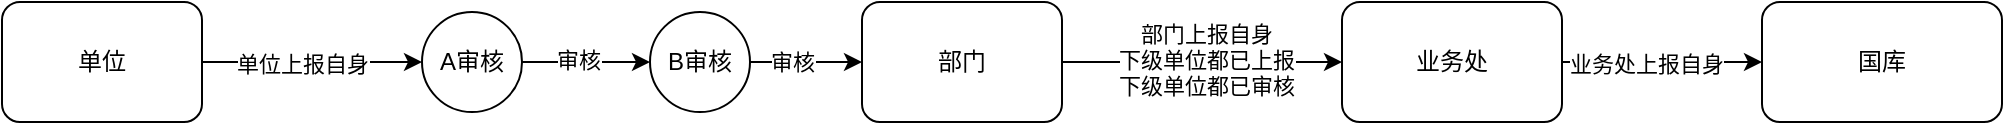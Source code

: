 <mxfile version="24.7.17">
  <diagram name="第 1 页" id="YAWdD8OelZl-0ysux_Oy">
    <mxGraphModel dx="1302" dy="704" grid="1" gridSize="10" guides="1" tooltips="1" connect="1" arrows="1" fold="1" page="1" pageScale="1" pageWidth="827" pageHeight="1169" math="0" shadow="0">
      <root>
        <mxCell id="0" />
        <mxCell id="1" parent="0" />
        <mxCell id="zu7yAgM1czK31J3Mpzon-53" value="" style="edgeStyle=orthogonalEdgeStyle;rounded=0;orthogonalLoop=1;jettySize=auto;html=1;" edge="1" parent="1" source="zu7yAgM1czK31J3Mpzon-1" target="zu7yAgM1czK31J3Mpzon-22">
          <mxGeometry relative="1" as="geometry" />
        </mxCell>
        <mxCell id="zu7yAgM1czK31J3Mpzon-54" value="单位上报自身" style="edgeLabel;html=1;align=center;verticalAlign=middle;resizable=0;points=[];" vertex="1" connectable="0" parent="zu7yAgM1czK31J3Mpzon-53">
          <mxGeometry x="-0.096" y="-1" relative="1" as="geometry">
            <mxPoint as="offset" />
          </mxGeometry>
        </mxCell>
        <mxCell id="zu7yAgM1czK31J3Mpzon-1" value="单位" style="rounded=1;whiteSpace=wrap;html=1;" vertex="1" parent="1">
          <mxGeometry x="90" y="780" width="100" height="60" as="geometry" />
        </mxCell>
        <mxCell id="zu7yAgM1czK31J3Mpzon-4" value="部门" style="rounded=1;whiteSpace=wrap;html=1;" vertex="1" parent="1">
          <mxGeometry x="520" y="780" width="100" height="60" as="geometry" />
        </mxCell>
        <mxCell id="zu7yAgM1czK31J3Mpzon-7" value="业务处" style="rounded=1;whiteSpace=wrap;html=1;" vertex="1" parent="1">
          <mxGeometry x="760" y="780" width="110" height="60" as="geometry" />
        </mxCell>
        <mxCell id="zu7yAgM1czK31J3Mpzon-8" value="国库" style="rounded=1;whiteSpace=wrap;html=1;" vertex="1" parent="1">
          <mxGeometry x="970" y="780" width="120" height="60" as="geometry" />
        </mxCell>
        <mxCell id="zu7yAgM1czK31J3Mpzon-55" value="" style="edgeStyle=orthogonalEdgeStyle;rounded=0;orthogonalLoop=1;jettySize=auto;html=1;" edge="1" parent="1" source="zu7yAgM1czK31J3Mpzon-22" target="zu7yAgM1czK31J3Mpzon-24">
          <mxGeometry relative="1" as="geometry" />
        </mxCell>
        <mxCell id="zu7yAgM1czK31J3Mpzon-57" value="审核" style="edgeLabel;html=1;align=center;verticalAlign=middle;resizable=0;points=[];" vertex="1" connectable="0" parent="zu7yAgM1czK31J3Mpzon-55">
          <mxGeometry x="-0.12" y="1" relative="1" as="geometry">
            <mxPoint as="offset" />
          </mxGeometry>
        </mxCell>
        <mxCell id="zu7yAgM1czK31J3Mpzon-22" value="A审核" style="ellipse;whiteSpace=wrap;html=1;aspect=fixed;" vertex="1" parent="1">
          <mxGeometry x="300" y="785" width="50" height="50" as="geometry" />
        </mxCell>
        <mxCell id="zu7yAgM1czK31J3Mpzon-56" value="" style="edgeStyle=orthogonalEdgeStyle;rounded=0;orthogonalLoop=1;jettySize=auto;html=1;" edge="1" parent="1" source="zu7yAgM1czK31J3Mpzon-24" target="zu7yAgM1czK31J3Mpzon-4">
          <mxGeometry relative="1" as="geometry" />
        </mxCell>
        <mxCell id="zu7yAgM1czK31J3Mpzon-58" value="审核" style="edgeLabel;html=1;align=center;verticalAlign=middle;resizable=0;points=[];" vertex="1" connectable="0" parent="zu7yAgM1czK31J3Mpzon-56">
          <mxGeometry x="-0.256" relative="1" as="geometry">
            <mxPoint as="offset" />
          </mxGeometry>
        </mxCell>
        <mxCell id="zu7yAgM1czK31J3Mpzon-24" value="B审核" style="ellipse;whiteSpace=wrap;html=1;aspect=fixed;" vertex="1" parent="1">
          <mxGeometry x="414" y="785" width="50" height="50" as="geometry" />
        </mxCell>
        <mxCell id="zu7yAgM1czK31J3Mpzon-33" value="" style="endArrow=classic;html=1;rounded=0;exitX=1;exitY=0.5;exitDx=0;exitDy=0;entryX=0;entryY=0.5;entryDx=0;entryDy=0;" edge="1" parent="1" source="zu7yAgM1czK31J3Mpzon-4" target="zu7yAgM1czK31J3Mpzon-7">
          <mxGeometry width="50" height="50" relative="1" as="geometry">
            <mxPoint x="490" y="820" as="sourcePoint" />
            <mxPoint x="540" y="770" as="targetPoint" />
          </mxGeometry>
        </mxCell>
        <mxCell id="zu7yAgM1czK31J3Mpzon-34" value="部门上报自身&lt;div&gt;下级单位都已上报&lt;/div&gt;&lt;div&gt;下级单位都已审核&lt;/div&gt;" style="edgeLabel;html=1;align=center;verticalAlign=middle;resizable=0;points=[];" vertex="1" connectable="0" parent="zu7yAgM1czK31J3Mpzon-33">
          <mxGeometry x="0.018" y="1" relative="1" as="geometry">
            <mxPoint as="offset" />
          </mxGeometry>
        </mxCell>
        <mxCell id="zu7yAgM1czK31J3Mpzon-49" value="" style="endArrow=classic;html=1;rounded=0;entryX=0;entryY=0.5;entryDx=0;entryDy=0;exitX=1;exitY=0.5;exitDx=0;exitDy=0;" edge="1" parent="1" source="zu7yAgM1czK31J3Mpzon-7" target="zu7yAgM1czK31J3Mpzon-8">
          <mxGeometry width="50" height="50" relative="1" as="geometry">
            <mxPoint x="700" y="820" as="sourcePoint" />
            <mxPoint x="750" y="770" as="targetPoint" />
          </mxGeometry>
        </mxCell>
        <mxCell id="zu7yAgM1czK31J3Mpzon-50" value="业务处上报自身" style="edgeLabel;html=1;align=center;verticalAlign=middle;resizable=0;points=[];" vertex="1" connectable="0" parent="zu7yAgM1czK31J3Mpzon-49">
          <mxGeometry x="-0.17" y="-1" relative="1" as="geometry">
            <mxPoint as="offset" />
          </mxGeometry>
        </mxCell>
      </root>
    </mxGraphModel>
  </diagram>
</mxfile>
